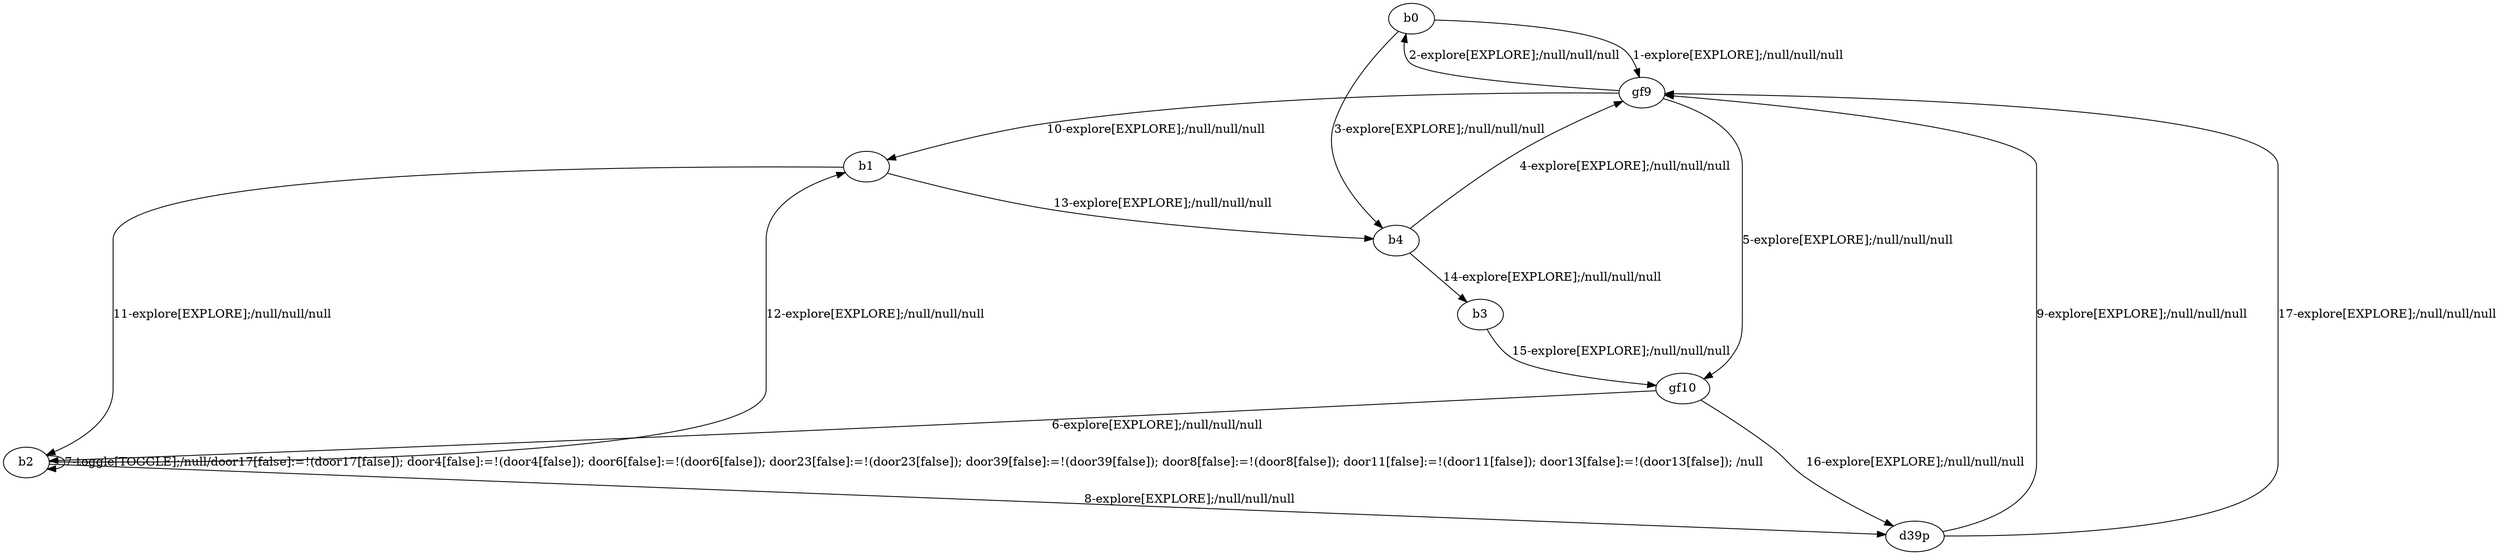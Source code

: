 # Total number of goals covered by this test: 2
# b4 --> b3
# gf10 --> b2

digraph g {
"b0" -> "gf9" [label = "1-explore[EXPLORE];/null/null/null"];
"gf9" -> "b0" [label = "2-explore[EXPLORE];/null/null/null"];
"b0" -> "b4" [label = "3-explore[EXPLORE];/null/null/null"];
"b4" -> "gf9" [label = "4-explore[EXPLORE];/null/null/null"];
"gf9" -> "gf10" [label = "5-explore[EXPLORE];/null/null/null"];
"gf10" -> "b2" [label = "6-explore[EXPLORE];/null/null/null"];
"b2" -> "b2" [label = "7-toggle[TOGGLE];/null/door17[false]:=!(door17[false]); door4[false]:=!(door4[false]); door6[false]:=!(door6[false]); door23[false]:=!(door23[false]); door39[false]:=!(door39[false]); door8[false]:=!(door8[false]); door11[false]:=!(door11[false]); door13[false]:=!(door13[false]); /null"];
"b2" -> "d39p" [label = "8-explore[EXPLORE];/null/null/null"];
"d39p" -> "gf9" [label = "9-explore[EXPLORE];/null/null/null"];
"gf9" -> "b1" [label = "10-explore[EXPLORE];/null/null/null"];
"b1" -> "b2" [label = "11-explore[EXPLORE];/null/null/null"];
"b2" -> "b1" [label = "12-explore[EXPLORE];/null/null/null"];
"b1" -> "b4" [label = "13-explore[EXPLORE];/null/null/null"];
"b4" -> "b3" [label = "14-explore[EXPLORE];/null/null/null"];
"b3" -> "gf10" [label = "15-explore[EXPLORE];/null/null/null"];
"gf10" -> "d39p" [label = "16-explore[EXPLORE];/null/null/null"];
"d39p" -> "gf9" [label = "17-explore[EXPLORE];/null/null/null"];
}